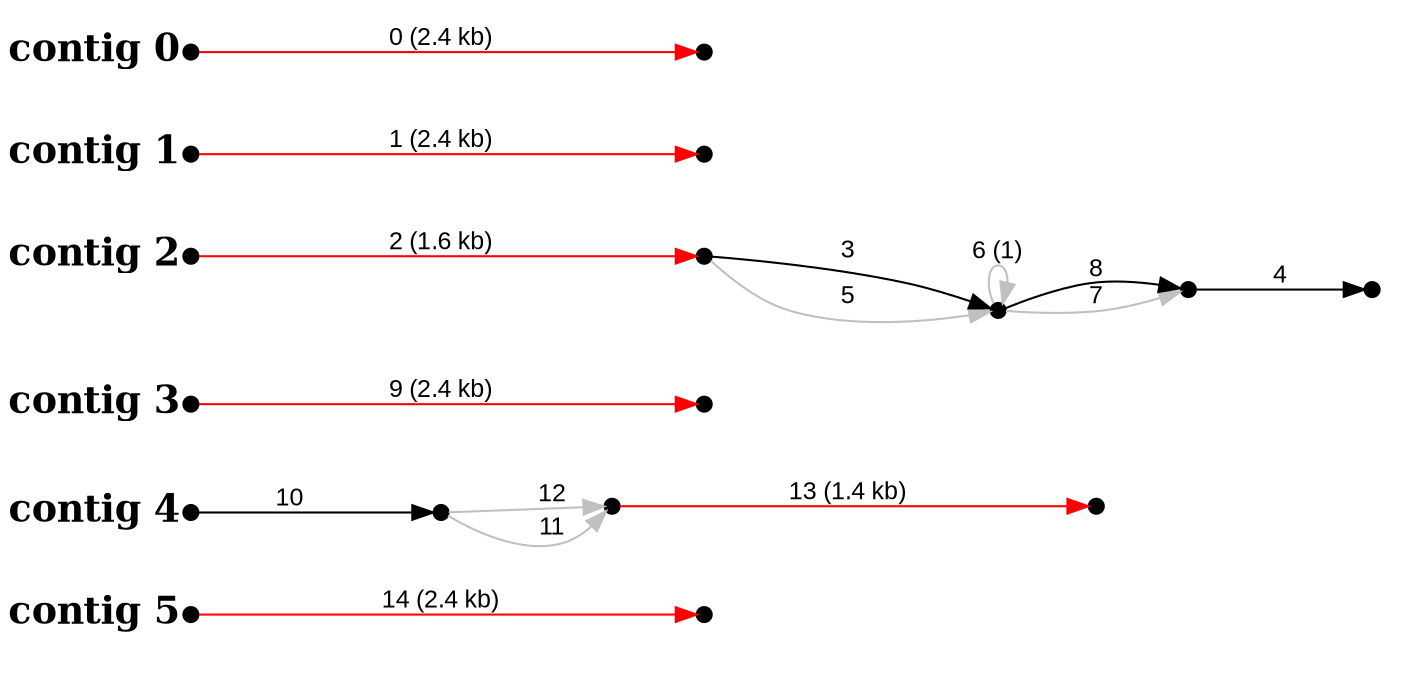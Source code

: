 digraph G {

node [width=0.1,height=0.1,fontsize=10,shape=point];
edge [fontsize=12,penwidth=1,arrowsize=1,fontname=Arial];
margin=1.0;
rankdir=LR;
labeljust=l;
margin=0;

subgraph cluster5 {
color=white;
15 -> 16 [minlen=4,color=red,label="14 (2.4 kb)",taillabel="contig 5",labelangle=180,weight=10000,labeldistance=5,labelfontsize=18,labelfontname="Times-Bold"];
}

subgraph cluster4 {
color=white;
11 -> 12 [minlen=2,color=black,label="10",taillabel="contig 4",labelangle=180,weight=10000,labeldistance=5,labelfontsize=18,labelfontname="Times-Bold"];
12 -> 13 [minlen=1,color=gray,label="11"];
12 -> 13 [minlen=1,color=gray,label="12"];
13 -> 14 [minlen=4,color=red,label="13 (1.4 kb)"];
}

subgraph cluster3 {
color=white;
9 -> 10 [minlen=4,color=red,label="9 (2.4 kb)",taillabel="contig 3",labelangle=180,weight=10000,labeldistance=5,labelfontsize=18,labelfontname="Times-Bold"];
}

subgraph cluster2 {
color=white;
4 -> 5 [minlen=4,color=red,label="2 (1.6 kb)",taillabel="contig 2",labelangle=180,weight=10000,labeldistance=5,labelfontsize=18,labelfontname="Times-Bold"];
5 -> 8 [minlen=1,color=gray,label="5"];
5 -> 8 [minlen=2,color=black,label="3"];
7 -> 6 [minlen=2,color=black,label="4"];
8 -> 7 [minlen=1,color=gray,label="7"];
8 -> 7 [minlen=2,color=black,label="8"];
8 -> 8 [minlen=1,color=gray,label="6 (1)"];
}

subgraph cluster1 {
color=white;
3 -> 2 [minlen=4,color=red,label="1 (2.4 kb)",taillabel="contig 1",labelangle=180,weight=10000,labeldistance=5,labelfontsize=18,labelfontname="Times-Bold"];
}

subgraph cluster0 {
color=white;
0 -> 1 [minlen=4,color=red,label="0 (2.4 kb)",taillabel="contig 0",labelangle=180,weight=10000,labeldistance=5,labelfontsize=18,labelfontname="Times-Bold"];
}

}
#done
